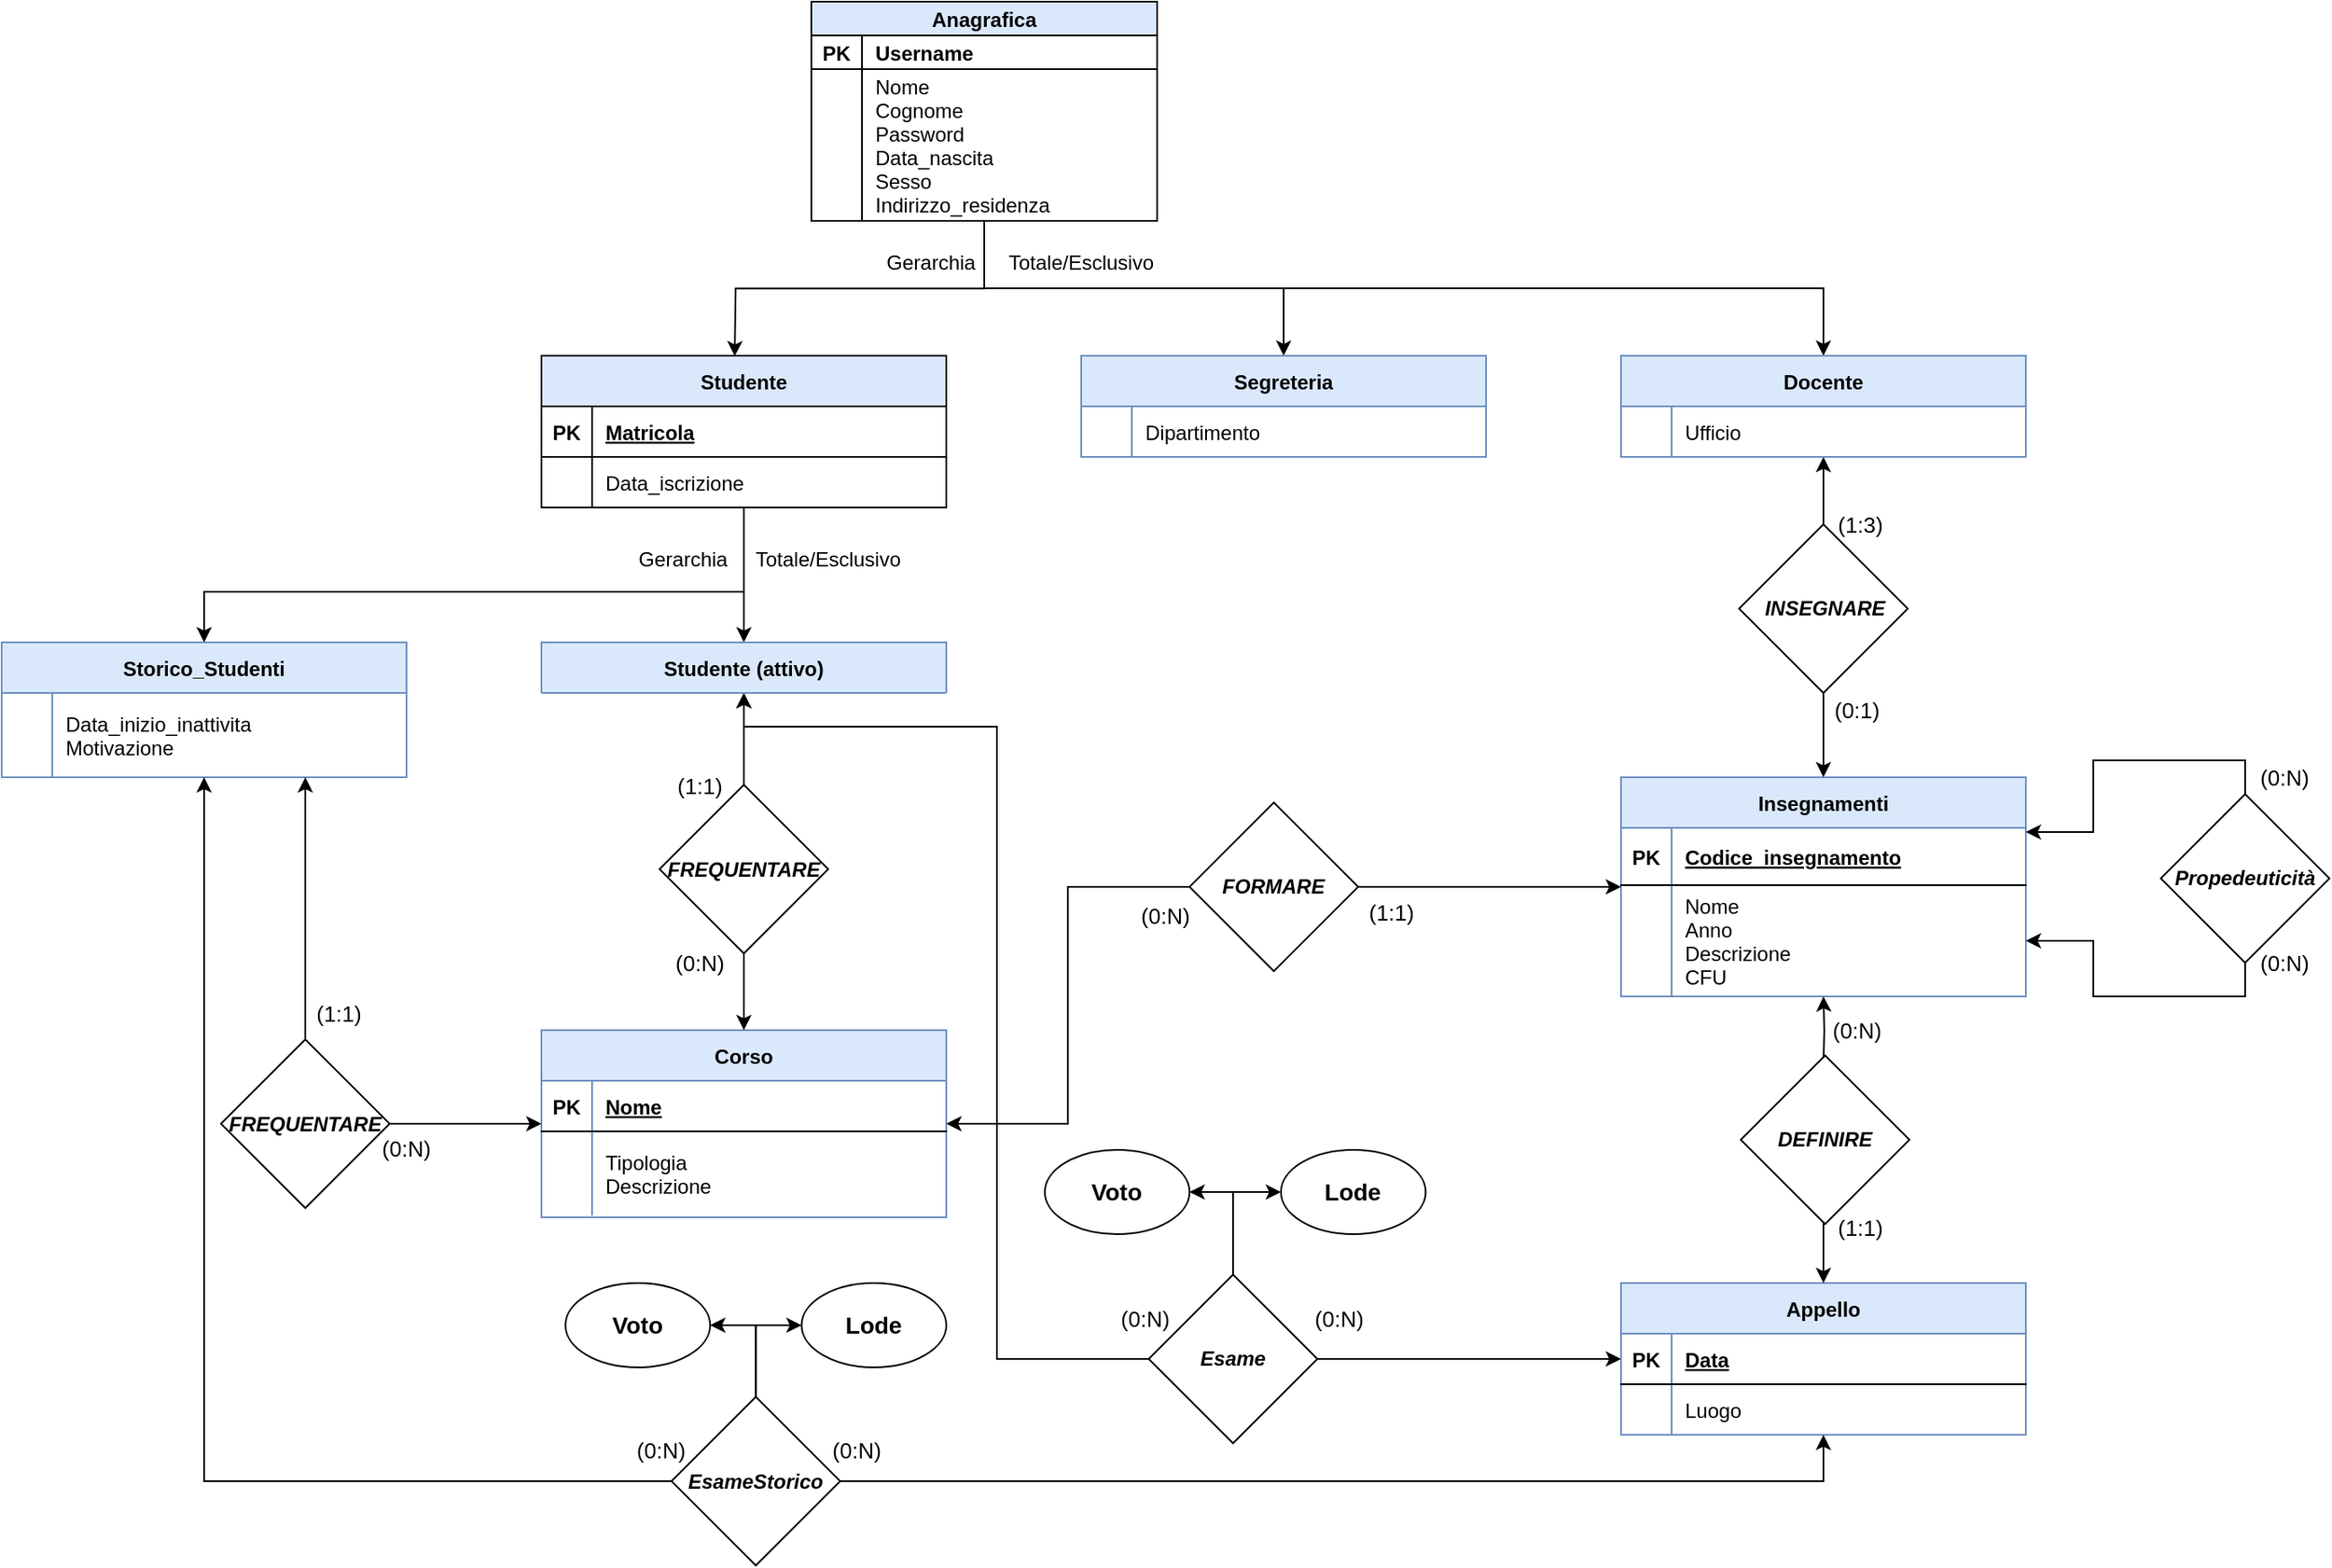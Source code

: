 <mxfile version="23.1.1" type="github">
  <diagram id="v-af8QbnCEkyZ7vj-yYL" name="Page-1">
    <mxGraphModel dx="1810" dy="699" grid="1" gridSize="10" guides="1" tooltips="1" connect="1" arrows="1" fold="1" page="1" pageScale="1" pageWidth="827" pageHeight="1169" math="0" shadow="0">
      <root>
        <mxCell id="0" />
        <mxCell id="1" parent="0" />
        <mxCell id="hsWewmF3c5p3YyJ7rLOX-20" style="edgeStyle=orthogonalEdgeStyle;rounded=0;orthogonalLoop=1;jettySize=auto;html=1;exitX=0.5;exitY=1;exitDx=0;exitDy=0;entryX=0.521;entryY=0.002;entryDx=0;entryDy=0;entryPerimeter=0;" parent="1" source="LjOwzy4WdWCfZwlX-Fml-27" edge="1">
          <mxGeometry relative="1" as="geometry">
            <mxPoint x="464.561" y="280.26" as="targetPoint" />
          </mxGeometry>
        </mxCell>
        <mxCell id="hsWewmF3c5p3YyJ7rLOX-21" style="edgeStyle=orthogonalEdgeStyle;rounded=0;orthogonalLoop=1;jettySize=auto;html=1;exitX=0.5;exitY=1;exitDx=0;exitDy=0;entryX=0.5;entryY=0;entryDx=0;entryDy=0;" parent="1" source="LjOwzy4WdWCfZwlX-Fml-27" target="LjOwzy4WdWCfZwlX-Fml-13" edge="1">
          <mxGeometry relative="1" as="geometry" />
        </mxCell>
        <mxCell id="hsWewmF3c5p3YyJ7rLOX-23" style="edgeStyle=orthogonalEdgeStyle;rounded=0;orthogonalLoop=1;jettySize=auto;html=1;exitX=0.5;exitY=1;exitDx=0;exitDy=0;entryX=0.5;entryY=0;entryDx=0;entryDy=0;" parent="1" source="LjOwzy4WdWCfZwlX-Fml-27" target="LjOwzy4WdWCfZwlX-Fml-3" edge="1">
          <mxGeometry relative="1" as="geometry" />
        </mxCell>
        <mxCell id="LjOwzy4WdWCfZwlX-Fml-27" value="Anagrafica" style="shape=table;startSize=20;container=1;collapsible=1;childLayout=tableLayout;fixedRows=1;rowLines=0;fontStyle=1;align=center;resizeLast=1;fillColor=#dae8fc;strokeColor=#000000;" parent="1" vertex="1">
          <mxGeometry x="510" y="70" width="205" height="130" as="geometry">
            <mxRectangle x="280" y="30" width="100" height="30" as="alternateBounds" />
          </mxGeometry>
        </mxCell>
        <mxCell id="LjOwzy4WdWCfZwlX-Fml-28" value="" style="shape=partialRectangle;collapsible=0;dropTarget=0;pointerEvents=0;fillColor=none;points=[[0,0.5],[1,0.5]];portConstraint=eastwest;top=0;left=0;right=0;bottom=1;" parent="LjOwzy4WdWCfZwlX-Fml-27" vertex="1">
          <mxGeometry y="20" width="205" height="20" as="geometry" />
        </mxCell>
        <mxCell id="LjOwzy4WdWCfZwlX-Fml-29" value="PK" style="shape=partialRectangle;overflow=hidden;connectable=0;fillColor=none;top=0;left=0;bottom=0;right=0;fontStyle=1;" parent="LjOwzy4WdWCfZwlX-Fml-28" vertex="1">
          <mxGeometry width="30" height="20" as="geometry">
            <mxRectangle width="30" height="20" as="alternateBounds" />
          </mxGeometry>
        </mxCell>
        <mxCell id="LjOwzy4WdWCfZwlX-Fml-30" value="Username" style="shape=partialRectangle;overflow=hidden;connectable=0;fillColor=none;top=0;left=0;bottom=0;right=0;align=left;spacingLeft=6;fontStyle=1;" parent="LjOwzy4WdWCfZwlX-Fml-28" vertex="1">
          <mxGeometry x="30" width="175" height="20" as="geometry">
            <mxRectangle width="175" height="20" as="alternateBounds" />
          </mxGeometry>
        </mxCell>
        <mxCell id="LjOwzy4WdWCfZwlX-Fml-31" value="" style="shape=partialRectangle;collapsible=0;dropTarget=0;pointerEvents=0;fillColor=none;points=[[0,0.5],[1,0.5]];portConstraint=eastwest;top=0;left=0;right=0;bottom=0;" parent="LjOwzy4WdWCfZwlX-Fml-27" vertex="1">
          <mxGeometry y="40" width="205" height="90" as="geometry" />
        </mxCell>
        <mxCell id="LjOwzy4WdWCfZwlX-Fml-32" value="" style="shape=partialRectangle;overflow=hidden;connectable=0;fillColor=none;top=0;left=0;bottom=0;right=0;" parent="LjOwzy4WdWCfZwlX-Fml-31" vertex="1">
          <mxGeometry width="30" height="90" as="geometry">
            <mxRectangle width="30" height="90" as="alternateBounds" />
          </mxGeometry>
        </mxCell>
        <mxCell id="LjOwzy4WdWCfZwlX-Fml-33" value="Nome&#xa;Cognome&#xa;Password&#xa;Data_nascita&#xa;Sesso&#xa;Indirizzo_residenza" style="shape=partialRectangle;overflow=hidden;connectable=0;fillColor=none;top=0;left=0;bottom=0;right=0;align=left;spacingLeft=6;" parent="LjOwzy4WdWCfZwlX-Fml-31" vertex="1">
          <mxGeometry x="30" width="175" height="90" as="geometry">
            <mxRectangle width="175" height="90" as="alternateBounds" />
          </mxGeometry>
        </mxCell>
        <mxCell id="LjOwzy4WdWCfZwlX-Fml-44" value="Corso" style="shape=table;startSize=30;container=1;collapsible=1;childLayout=tableLayout;fixedRows=1;rowLines=0;fontStyle=1;align=center;resizeLast=1;fillColor=#dae8fc;strokeColor=#6c8ebf;" parent="1" vertex="1">
          <mxGeometry x="350" y="680" width="240" height="111" as="geometry">
            <mxRectangle x="410" y="661.5" width="100" height="30" as="alternateBounds" />
          </mxGeometry>
        </mxCell>
        <mxCell id="LjOwzy4WdWCfZwlX-Fml-45" value="" style="shape=partialRectangle;collapsible=0;dropTarget=0;pointerEvents=0;fillColor=none;points=[[0,0.5],[1,0.5]];portConstraint=eastwest;top=0;left=0;right=0;bottom=1;" parent="LjOwzy4WdWCfZwlX-Fml-44" vertex="1">
          <mxGeometry y="30" width="240" height="30" as="geometry" />
        </mxCell>
        <mxCell id="LjOwzy4WdWCfZwlX-Fml-46" value="PK" style="shape=partialRectangle;overflow=hidden;connectable=0;fillColor=none;top=0;left=0;bottom=0;right=0;fontStyle=1;" parent="LjOwzy4WdWCfZwlX-Fml-45" vertex="1">
          <mxGeometry width="30" height="30" as="geometry">
            <mxRectangle width="30" height="30" as="alternateBounds" />
          </mxGeometry>
        </mxCell>
        <mxCell id="LjOwzy4WdWCfZwlX-Fml-47" value="Nome" style="shape=partialRectangle;overflow=hidden;connectable=0;fillColor=none;top=0;left=0;bottom=0;right=0;align=left;spacingLeft=6;fontStyle=5;" parent="LjOwzy4WdWCfZwlX-Fml-45" vertex="1">
          <mxGeometry x="30" width="210" height="30" as="geometry">
            <mxRectangle width="210" height="30" as="alternateBounds" />
          </mxGeometry>
        </mxCell>
        <mxCell id="LjOwzy4WdWCfZwlX-Fml-48" value="" style="shape=partialRectangle;collapsible=0;dropTarget=0;pointerEvents=0;fillColor=none;points=[[0,0.5],[1,0.5]];portConstraint=eastwest;top=0;left=0;right=0;bottom=0;" parent="LjOwzy4WdWCfZwlX-Fml-44" vertex="1">
          <mxGeometry y="60" width="240" height="50" as="geometry" />
        </mxCell>
        <mxCell id="LjOwzy4WdWCfZwlX-Fml-49" value="" style="shape=partialRectangle;overflow=hidden;connectable=0;fillColor=none;top=0;left=0;bottom=0;right=0;" parent="LjOwzy4WdWCfZwlX-Fml-48" vertex="1">
          <mxGeometry width="30" height="50" as="geometry">
            <mxRectangle width="30" height="50" as="alternateBounds" />
          </mxGeometry>
        </mxCell>
        <mxCell id="LjOwzy4WdWCfZwlX-Fml-50" value="Tipologia&#xa;Descrizione" style="shape=partialRectangle;overflow=hidden;connectable=0;fillColor=none;top=0;left=0;bottom=0;right=0;align=left;spacingLeft=6;" parent="LjOwzy4WdWCfZwlX-Fml-48" vertex="1">
          <mxGeometry x="30" width="210" height="50" as="geometry">
            <mxRectangle width="210" height="50" as="alternateBounds" />
          </mxGeometry>
        </mxCell>
        <mxCell id="LjOwzy4WdWCfZwlX-Fml-54" value="Insegnamenti" style="shape=table;startSize=30;container=1;collapsible=1;childLayout=tableLayout;fixedRows=1;rowLines=0;fontStyle=1;align=center;resizeLast=1;fillColor=#dae8fc;strokeColor=#6c8ebf;" parent="1" vertex="1">
          <mxGeometry x="990" y="530" width="240" height="130" as="geometry">
            <mxRectangle x="780.57" y="661.5" width="120" height="30" as="alternateBounds" />
          </mxGeometry>
        </mxCell>
        <mxCell id="LjOwzy4WdWCfZwlX-Fml-55" value="" style="shape=partialRectangle;collapsible=0;dropTarget=0;pointerEvents=0;fillColor=none;points=[[0,0.5],[1,0.5]];portConstraint=eastwest;top=0;left=0;right=0;bottom=1;" parent="LjOwzy4WdWCfZwlX-Fml-54" vertex="1">
          <mxGeometry y="30" width="240" height="34" as="geometry" />
        </mxCell>
        <mxCell id="LjOwzy4WdWCfZwlX-Fml-56" value="PK" style="shape=partialRectangle;overflow=hidden;connectable=0;fillColor=none;top=0;left=0;bottom=0;right=0;fontStyle=1;" parent="LjOwzy4WdWCfZwlX-Fml-55" vertex="1">
          <mxGeometry width="30" height="34" as="geometry">
            <mxRectangle width="30" height="34" as="alternateBounds" />
          </mxGeometry>
        </mxCell>
        <mxCell id="LjOwzy4WdWCfZwlX-Fml-57" value="Codice_insegnamento" style="shape=partialRectangle;overflow=hidden;connectable=0;fillColor=none;top=0;left=0;bottom=0;right=0;align=left;spacingLeft=6;fontStyle=5;" parent="LjOwzy4WdWCfZwlX-Fml-55" vertex="1">
          <mxGeometry x="30" width="210" height="34" as="geometry">
            <mxRectangle width="210" height="34" as="alternateBounds" />
          </mxGeometry>
        </mxCell>
        <mxCell id="LjOwzy4WdWCfZwlX-Fml-58" value="" style="shape=partialRectangle;collapsible=0;dropTarget=0;pointerEvents=0;fillColor=none;points=[[0,0.5],[1,0.5]];portConstraint=eastwest;top=0;left=0;right=0;bottom=0;" parent="LjOwzy4WdWCfZwlX-Fml-54" vertex="1">
          <mxGeometry y="64" width="240" height="66" as="geometry" />
        </mxCell>
        <mxCell id="LjOwzy4WdWCfZwlX-Fml-59" value="" style="shape=partialRectangle;overflow=hidden;connectable=0;fillColor=none;top=0;left=0;bottom=0;right=0;" parent="LjOwzy4WdWCfZwlX-Fml-58" vertex="1">
          <mxGeometry width="30" height="66" as="geometry">
            <mxRectangle width="30" height="66" as="alternateBounds" />
          </mxGeometry>
        </mxCell>
        <mxCell id="LjOwzy4WdWCfZwlX-Fml-60" value="Nome&#xa;Anno&#xa;Descrizione&#xa;CFU" style="shape=partialRectangle;overflow=hidden;connectable=0;fillColor=none;top=0;left=0;bottom=0;right=0;align=left;spacingLeft=6;" parent="LjOwzy4WdWCfZwlX-Fml-58" vertex="1">
          <mxGeometry x="30" width="210" height="66" as="geometry">
            <mxRectangle width="210" height="66" as="alternateBounds" />
          </mxGeometry>
        </mxCell>
        <mxCell id="jwbahjgd3fWMwHtl_l1T-20" style="edgeStyle=orthogonalEdgeStyle;rounded=0;orthogonalLoop=1;jettySize=auto;html=1;exitX=0;exitY=0.5;exitDx=0;exitDy=0;entryX=1;entryY=0.5;entryDx=0;entryDy=0;" parent="1" source="LjOwzy4WdWCfZwlX-Fml-66" target="LjOwzy4WdWCfZwlX-Fml-44" edge="1">
          <mxGeometry relative="1" as="geometry" />
        </mxCell>
        <mxCell id="jwbahjgd3fWMwHtl_l1T-21" style="edgeStyle=orthogonalEdgeStyle;rounded=0;orthogonalLoop=1;jettySize=auto;html=1;exitX=1;exitY=0.5;exitDx=0;exitDy=0;entryX=0;entryY=0.5;entryDx=0;entryDy=0;" parent="1" source="LjOwzy4WdWCfZwlX-Fml-66" target="LjOwzy4WdWCfZwlX-Fml-54" edge="1">
          <mxGeometry relative="1" as="geometry" />
        </mxCell>
        <mxCell id="LjOwzy4WdWCfZwlX-Fml-66" value="FORMARE" style="rhombus;whiteSpace=wrap;html=1;fontStyle=3" parent="1" vertex="1">
          <mxGeometry x="734.21" y="545" width="100" height="100" as="geometry" />
        </mxCell>
        <mxCell id="7aZgmYXz26PjtYViczbK-13" style="edgeStyle=orthogonalEdgeStyle;rounded=0;orthogonalLoop=1;jettySize=auto;html=1;exitX=0.5;exitY=0;exitDx=0;exitDy=0;entryX=1;entryY=0.25;entryDx=0;entryDy=0;" parent="1" source="LjOwzy4WdWCfZwlX-Fml-69" target="LjOwzy4WdWCfZwlX-Fml-54" edge="1">
          <mxGeometry relative="1" as="geometry" />
        </mxCell>
        <mxCell id="hsWewmF3c5p3YyJ7rLOX-41" style="edgeStyle=orthogonalEdgeStyle;rounded=0;orthogonalLoop=1;jettySize=auto;html=1;exitX=0.5;exitY=1;exitDx=0;exitDy=0;entryX=1;entryY=0.5;entryDx=0;entryDy=0;" parent="1" source="LjOwzy4WdWCfZwlX-Fml-69" target="LjOwzy4WdWCfZwlX-Fml-58" edge="1">
          <mxGeometry relative="1" as="geometry" />
        </mxCell>
        <mxCell id="LjOwzy4WdWCfZwlX-Fml-69" value="Propedeuticità" style="rhombus;whiteSpace=wrap;html=1;fontStyle=3" parent="1" vertex="1">
          <mxGeometry x="1310" y="540" width="100" height="100" as="geometry" />
        </mxCell>
        <mxCell id="jwbahjgd3fWMwHtl_l1T-2" style="edgeStyle=orthogonalEdgeStyle;rounded=0;orthogonalLoop=1;jettySize=auto;html=1;exitX=0.5;exitY=0;exitDx=0;exitDy=0;entryX=0.5;entryY=1;entryDx=0;entryDy=0;" parent="1" source="LjOwzy4WdWCfZwlX-Fml-72" target="LjOwzy4WdWCfZwlX-Fml-3" edge="1">
          <mxGeometry relative="1" as="geometry" />
        </mxCell>
        <mxCell id="jwbahjgd3fWMwHtl_l1T-3" style="edgeStyle=orthogonalEdgeStyle;rounded=0;orthogonalLoop=1;jettySize=auto;html=1;exitX=0.5;exitY=1;exitDx=0;exitDy=0;entryX=0.5;entryY=0;entryDx=0;entryDy=0;" parent="1" source="LjOwzy4WdWCfZwlX-Fml-72" target="LjOwzy4WdWCfZwlX-Fml-54" edge="1">
          <mxGeometry relative="1" as="geometry" />
        </mxCell>
        <mxCell id="LjOwzy4WdWCfZwlX-Fml-72" value="" style="rhombus;whiteSpace=wrap;html=1;" parent="1" vertex="1">
          <mxGeometry x="1060" y="380" width="100" height="100" as="geometry" />
        </mxCell>
        <mxCell id="hsWewmF3c5p3YyJ7rLOX-39" style="edgeStyle=orthogonalEdgeStyle;rounded=0;orthogonalLoop=1;jettySize=auto;html=1;exitX=0.5;exitY=1;exitDx=0;exitDy=0;entryX=0.5;entryY=0;entryDx=0;entryDy=0;" parent="1" source="LjOwzy4WdWCfZwlX-Fml-75" target="LjOwzy4WdWCfZwlX-Fml-44" edge="1">
          <mxGeometry relative="1" as="geometry" />
        </mxCell>
        <mxCell id="h35om68KSbjejvsZlGEo-15" style="edgeStyle=orthogonalEdgeStyle;rounded=0;orthogonalLoop=1;jettySize=auto;html=1;exitX=0.5;exitY=0;exitDx=0;exitDy=0;entryX=0.5;entryY=1;entryDx=0;entryDy=0;entryPerimeter=0;" edge="1" parent="1" source="LjOwzy4WdWCfZwlX-Fml-75" target="h35om68KSbjejvsZlGEo-1">
          <mxGeometry relative="1" as="geometry">
            <mxPoint x="470.0" y="490" as="targetPoint" />
          </mxGeometry>
        </mxCell>
        <mxCell id="LjOwzy4WdWCfZwlX-Fml-75" value="FREQUENTARE" style="rhombus;whiteSpace=wrap;html=1;fontStyle=3" parent="1" vertex="1">
          <mxGeometry x="420" y="534.5" width="100" height="100" as="geometry" />
        </mxCell>
        <mxCell id="LjOwzy4WdWCfZwlX-Fml-76" value="Appello" style="shape=table;startSize=30;container=1;collapsible=1;childLayout=tableLayout;fixedRows=1;rowLines=0;fontStyle=1;align=center;resizeLast=1;fillColor=#dae8fc;strokeColor=#6c8ebf;" parent="1" vertex="1">
          <mxGeometry x="990" y="830" width="240" height="90" as="geometry">
            <mxRectangle x="780.57" y="818" width="120" height="30" as="alternateBounds" />
          </mxGeometry>
        </mxCell>
        <mxCell id="LjOwzy4WdWCfZwlX-Fml-77" value="" style="shape=partialRectangle;collapsible=0;dropTarget=0;pointerEvents=0;fillColor=none;points=[[0,0.5],[1,0.5]];portConstraint=eastwest;top=0;left=0;right=0;bottom=1;" parent="LjOwzy4WdWCfZwlX-Fml-76" vertex="1">
          <mxGeometry y="30" width="240" height="30" as="geometry" />
        </mxCell>
        <mxCell id="LjOwzy4WdWCfZwlX-Fml-78" value="PK" style="shape=partialRectangle;overflow=hidden;connectable=0;fillColor=none;top=0;left=0;bottom=0;right=0;fontStyle=1;" parent="LjOwzy4WdWCfZwlX-Fml-77" vertex="1">
          <mxGeometry width="30" height="30" as="geometry">
            <mxRectangle width="30" height="30" as="alternateBounds" />
          </mxGeometry>
        </mxCell>
        <mxCell id="LjOwzy4WdWCfZwlX-Fml-79" value="Data" style="shape=partialRectangle;overflow=hidden;connectable=0;fillColor=none;top=0;left=0;bottom=0;right=0;align=left;spacingLeft=6;fontStyle=5;" parent="LjOwzy4WdWCfZwlX-Fml-77" vertex="1">
          <mxGeometry x="30" width="210" height="30" as="geometry">
            <mxRectangle width="210" height="30" as="alternateBounds" />
          </mxGeometry>
        </mxCell>
        <mxCell id="LjOwzy4WdWCfZwlX-Fml-80" value="" style="shape=partialRectangle;collapsible=0;dropTarget=0;pointerEvents=0;fillColor=none;points=[[0,0.5],[1,0.5]];portConstraint=eastwest;top=0;left=0;right=0;bottom=0;" parent="LjOwzy4WdWCfZwlX-Fml-76" vertex="1">
          <mxGeometry y="60" width="240" height="30" as="geometry" />
        </mxCell>
        <mxCell id="LjOwzy4WdWCfZwlX-Fml-81" value="" style="shape=partialRectangle;overflow=hidden;connectable=0;fillColor=none;top=0;left=0;bottom=0;right=0;" parent="LjOwzy4WdWCfZwlX-Fml-80" vertex="1">
          <mxGeometry width="30" height="30" as="geometry">
            <mxRectangle width="30" height="30" as="alternateBounds" />
          </mxGeometry>
        </mxCell>
        <mxCell id="LjOwzy4WdWCfZwlX-Fml-82" value="Luogo" style="shape=partialRectangle;overflow=hidden;connectable=0;fillColor=none;top=0;left=0;bottom=0;right=0;align=left;spacingLeft=6;" parent="LjOwzy4WdWCfZwlX-Fml-80" vertex="1">
          <mxGeometry x="30" width="210" height="30" as="geometry">
            <mxRectangle width="210" height="30" as="alternateBounds" />
          </mxGeometry>
        </mxCell>
        <mxCell id="LjOwzy4WdWCfZwlX-Fml-86" style="edgeStyle=orthogonalEdgeStyle;rounded=0;orthogonalLoop=1;jettySize=auto;html=1;exitX=0.5;exitY=1;exitDx=0;exitDy=0;entryX=0.5;entryY=0;entryDx=0;entryDy=0;" parent="1" source="LjOwzy4WdWCfZwlX-Fml-88" target="LjOwzy4WdWCfZwlX-Fml-76" edge="1">
          <mxGeometry relative="1" as="geometry" />
        </mxCell>
        <mxCell id="jwbahjgd3fWMwHtl_l1T-22" style="edgeStyle=orthogonalEdgeStyle;rounded=0;orthogonalLoop=1;jettySize=auto;html=1;exitX=0.5;exitY=0;exitDx=0;exitDy=0;entryX=0.5;entryY=1;entryDx=0;entryDy=0;" parent="1" target="LjOwzy4WdWCfZwlX-Fml-54" edge="1">
          <mxGeometry relative="1" as="geometry">
            <mxPoint x="840.57" y="672" as="targetPoint" />
            <mxPoint x="1110" y="700" as="sourcePoint" />
          </mxGeometry>
        </mxCell>
        <mxCell id="LjOwzy4WdWCfZwlX-Fml-88" value="DEFINIRE" style="rhombus;whiteSpace=wrap;html=1;fontStyle=3" parent="1" vertex="1">
          <mxGeometry x="1061" y="695" width="100" height="100" as="geometry" />
        </mxCell>
        <mxCell id="h35om68KSbjejvsZlGEo-19" style="edgeStyle=orthogonalEdgeStyle;rounded=0;orthogonalLoop=1;jettySize=auto;html=1;exitX=0.5;exitY=0;exitDx=0;exitDy=0;entryX=1;entryY=0.5;entryDx=0;entryDy=0;" edge="1" parent="1" source="LjOwzy4WdWCfZwlX-Fml-101" target="hsWewmF3c5p3YyJ7rLOX-50">
          <mxGeometry relative="1" as="geometry" />
        </mxCell>
        <mxCell id="h35om68KSbjejvsZlGEo-21" style="edgeStyle=orthogonalEdgeStyle;rounded=0;orthogonalLoop=1;jettySize=auto;html=1;exitX=0.5;exitY=0;exitDx=0;exitDy=0;entryX=0;entryY=0.5;entryDx=0;entryDy=0;" edge="1" parent="1" source="LjOwzy4WdWCfZwlX-Fml-101" target="h35om68KSbjejvsZlGEo-20">
          <mxGeometry relative="1" as="geometry" />
        </mxCell>
        <mxCell id="h35om68KSbjejvsZlGEo-31" style="edgeStyle=orthogonalEdgeStyle;rounded=0;orthogonalLoop=1;jettySize=auto;html=1;exitX=1;exitY=0.5;exitDx=0;exitDy=0;" edge="1" parent="1" source="LjOwzy4WdWCfZwlX-Fml-101" target="LjOwzy4WdWCfZwlX-Fml-76">
          <mxGeometry relative="1" as="geometry" />
        </mxCell>
        <mxCell id="h35om68KSbjejvsZlGEo-32" style="edgeStyle=orthogonalEdgeStyle;rounded=0;orthogonalLoop=1;jettySize=auto;html=1;exitX=0;exitY=0.5;exitDx=0;exitDy=0;entryX=0.5;entryY=1;entryDx=0;entryDy=0;" edge="1" parent="1" source="LjOwzy4WdWCfZwlX-Fml-101" target="h35om68KSbjejvsZlGEo-1">
          <mxGeometry relative="1" as="geometry">
            <mxPoint x="470" y="520" as="targetPoint" />
            <Array as="points">
              <mxPoint x="620" y="875" />
              <mxPoint x="620" y="500" />
              <mxPoint x="470" y="500" />
            </Array>
          </mxGeometry>
        </mxCell>
        <mxCell id="LjOwzy4WdWCfZwlX-Fml-101" value="Esame" style="rhombus;whiteSpace=wrap;html=1;fontStyle=3" parent="1" vertex="1">
          <mxGeometry x="710.0" y="825" width="100" height="100" as="geometry" />
        </mxCell>
        <mxCell id="LjOwzy4WdWCfZwlX-Fml-122" value="Storico_Studenti" style="shape=table;startSize=30;container=1;collapsible=1;childLayout=tableLayout;fixedRows=1;rowLines=0;fontStyle=1;align=center;resizeLast=1;fillColor=#dae8fc;strokeColor=#6c8ebf;" parent="1" vertex="1">
          <mxGeometry x="30" y="450" width="240" height="80" as="geometry">
            <mxRectangle x="19" y="310" width="100" height="30" as="alternateBounds" />
          </mxGeometry>
        </mxCell>
        <mxCell id="LjOwzy4WdWCfZwlX-Fml-129" value="" style="shape=partialRectangle;collapsible=0;dropTarget=0;pointerEvents=0;fillColor=none;points=[[0,0.5],[1,0.5]];portConstraint=eastwest;top=0;left=0;right=0;bottom=0;" parent="LjOwzy4WdWCfZwlX-Fml-122" vertex="1">
          <mxGeometry y="30" width="240" height="50" as="geometry" />
        </mxCell>
        <mxCell id="LjOwzy4WdWCfZwlX-Fml-130" value="" style="shape=partialRectangle;overflow=hidden;connectable=0;fillColor=none;top=0;left=0;bottom=0;right=0;" parent="LjOwzy4WdWCfZwlX-Fml-129" vertex="1">
          <mxGeometry width="30" height="50" as="geometry">
            <mxRectangle width="30" height="50" as="alternateBounds" />
          </mxGeometry>
        </mxCell>
        <mxCell id="LjOwzy4WdWCfZwlX-Fml-131" value="Data_inizio_inattivita&#xa;Motivazione" style="shape=partialRectangle;overflow=hidden;connectable=0;fillColor=none;top=0;left=0;bottom=0;right=0;align=left;spacingLeft=6;" parent="LjOwzy4WdWCfZwlX-Fml-129" vertex="1">
          <mxGeometry x="30" width="210" height="50" as="geometry">
            <mxRectangle width="210" height="50" as="alternateBounds" />
          </mxGeometry>
        </mxCell>
        <mxCell id="hsWewmF3c5p3YyJ7rLOX-1" style="edgeStyle=orthogonalEdgeStyle;rounded=0;orthogonalLoop=1;jettySize=auto;html=1;exitX=0;exitY=0.5;exitDx=0;exitDy=0;entryX=0.5;entryY=1;entryDx=0;entryDy=0;" parent="1" source="LjOwzy4WdWCfZwlX-Fml-137" target="LjOwzy4WdWCfZwlX-Fml-122" edge="1">
          <mxGeometry relative="1" as="geometry" />
        </mxCell>
        <mxCell id="hsWewmF3c5p3YyJ7rLOX-2" style="edgeStyle=orthogonalEdgeStyle;rounded=0;orthogonalLoop=1;jettySize=auto;html=1;exitX=1;exitY=0.5;exitDx=0;exitDy=0;entryX=0.5;entryY=1;entryDx=0;entryDy=0;" parent="1" source="LjOwzy4WdWCfZwlX-Fml-137" target="LjOwzy4WdWCfZwlX-Fml-76" edge="1">
          <mxGeometry relative="1" as="geometry" />
        </mxCell>
        <mxCell id="h35om68KSbjejvsZlGEo-26" style="edgeStyle=orthogonalEdgeStyle;rounded=0;orthogonalLoop=1;jettySize=auto;html=1;exitX=0.5;exitY=0;exitDx=0;exitDy=0;entryX=1;entryY=0.5;entryDx=0;entryDy=0;" edge="1" parent="1" source="LjOwzy4WdWCfZwlX-Fml-137" target="h35om68KSbjejvsZlGEo-24">
          <mxGeometry relative="1" as="geometry" />
        </mxCell>
        <mxCell id="h35om68KSbjejvsZlGEo-27" style="edgeStyle=orthogonalEdgeStyle;rounded=0;orthogonalLoop=1;jettySize=auto;html=1;exitX=0.5;exitY=0;exitDx=0;exitDy=0;entryX=0;entryY=0.5;entryDx=0;entryDy=0;" edge="1" parent="1" source="LjOwzy4WdWCfZwlX-Fml-137" target="h35om68KSbjejvsZlGEo-25">
          <mxGeometry relative="1" as="geometry" />
        </mxCell>
        <mxCell id="LjOwzy4WdWCfZwlX-Fml-137" value="EsameStorico" style="rhombus;whiteSpace=wrap;html=1;fontStyle=3" parent="1" vertex="1">
          <mxGeometry x="427.11" y="897.5" width="100" height="100" as="geometry" />
        </mxCell>
        <mxCell id="LjOwzy4WdWCfZwlX-Fml-141" value="Gerarchia" style="text;html=1;align=center;verticalAlign=middle;whiteSpace=wrap;rounded=0;" parent="1" vertex="1">
          <mxGeometry x="550.57" y="210" width="60" height="30" as="geometry" />
        </mxCell>
        <mxCell id="LjOwzy4WdWCfZwlX-Fml-143" value="&lt;font style=&quot;font-size: 13px;&quot;&gt;(0:1)&lt;/font&gt;" style="text;html=1;align=center;verticalAlign=middle;whiteSpace=wrap;rounded=0;fontSize=13;" parent="1" vertex="1">
          <mxGeometry x="1110" y="480" width="40" height="20" as="geometry" />
        </mxCell>
        <mxCell id="LjOwzy4WdWCfZwlX-Fml-144" value="&lt;font style=&quot;font-size: 13px;&quot;&gt;(1:3)&lt;/font&gt;" style="text;html=1;align=center;verticalAlign=middle;whiteSpace=wrap;rounded=0;fontSize=13;" parent="1" vertex="1">
          <mxGeometry x="1112" y="370" width="40" height="20" as="geometry" />
        </mxCell>
        <mxCell id="LjOwzy4WdWCfZwlX-Fml-146" value="&lt;font style=&quot;font-size: 13px;&quot;&gt;(0:N)&lt;/font&gt;" style="text;html=1;align=center;verticalAlign=middle;whiteSpace=wrap;rounded=0;fontSize=13;" parent="1" vertex="1">
          <mxGeometry x="687.63" y="841" width="40" height="20" as="geometry" />
        </mxCell>
        <mxCell id="LjOwzy4WdWCfZwlX-Fml-147" value="&lt;font style=&quot;font-size: 13px;&quot;&gt;(1:1)&lt;/font&gt;" style="text;html=1;align=center;verticalAlign=middle;whiteSpace=wrap;rounded=0;fontSize=13;" parent="1" vertex="1">
          <mxGeometry x="834.21" y="600" width="40" height="20" as="geometry" />
        </mxCell>
        <mxCell id="LjOwzy4WdWCfZwlX-Fml-148" value="&lt;font style=&quot;font-size: 13px;&quot;&gt;(0:N)&lt;/font&gt;" style="text;html=1;align=center;verticalAlign=middle;whiteSpace=wrap;rounded=0;fontSize=13;" parent="1" vertex="1">
          <mxGeometry x="700" y="604.5" width="40" height="15" as="geometry" />
        </mxCell>
        <mxCell id="LjOwzy4WdWCfZwlX-Fml-149" value="&lt;font style=&quot;font-size: 13px;&quot;&gt;(1:1)&lt;/font&gt;" style="text;html=1;align=center;verticalAlign=middle;whiteSpace=wrap;rounded=0;fontSize=13;" parent="1" vertex="1">
          <mxGeometry x="424" y="525" width="40" height="20" as="geometry" />
        </mxCell>
        <mxCell id="LjOwzy4WdWCfZwlX-Fml-150" value="&lt;font style=&quot;font-size: 13px;&quot;&gt;(0:N)&lt;/font&gt;" style="text;html=1;align=center;verticalAlign=middle;whiteSpace=wrap;rounded=0;fontSize=13;" parent="1" vertex="1">
          <mxGeometry x="424" y="629.5" width="40" height="20" as="geometry" />
        </mxCell>
        <mxCell id="LjOwzy4WdWCfZwlX-Fml-166" value="&lt;font style=&quot;font-size: 13px;&quot;&gt;(0:N)&lt;/font&gt;" style="text;html=1;align=center;verticalAlign=middle;whiteSpace=wrap;rounded=0;fontSize=13;" parent="1" vertex="1">
          <mxGeometry x="1368" y="520" width="31" height="20" as="geometry" />
        </mxCell>
        <mxCell id="LjOwzy4WdWCfZwlX-Fml-167" value="&lt;font style=&quot;font-size: 13px;&quot;&gt;(1:1)&lt;/font&gt;" style="text;html=1;align=center;verticalAlign=middle;whiteSpace=wrap;rounded=0;fontSize=13;" parent="1" vertex="1">
          <mxGeometry x="1113" y="787" width="38" height="20" as="geometry" />
        </mxCell>
        <mxCell id="LjOwzy4WdWCfZwlX-Fml-168" value="&lt;font style=&quot;font-size: 13px;&quot;&gt;(0:N)&lt;/font&gt;" style="text;html=1;align=center;verticalAlign=middle;whiteSpace=wrap;rounded=0;fontSize=13;" parent="1" vertex="1">
          <mxGeometry x="803.2" y="841" width="40" height="20" as="geometry" />
        </mxCell>
        <mxCell id="LjOwzy4WdWCfZwlX-Fml-170" value="&lt;font style=&quot;font-size: 13px;&quot;&gt;(0:N)&lt;/font&gt;" style="text;html=1;align=center;verticalAlign=middle;whiteSpace=wrap;rounded=0;fontSize=13;" parent="1" vertex="1">
          <mxGeometry x="517.11" y="918.5" width="40" height="20" as="geometry" />
        </mxCell>
        <mxCell id="LjOwzy4WdWCfZwlX-Fml-172" value="&lt;font style=&quot;font-size: 13px;&quot;&gt;(0:N)&lt;/font&gt;" style="text;html=1;align=center;verticalAlign=middle;whiteSpace=wrap;rounded=0;fontSize=13;" parent="1" vertex="1">
          <mxGeometry x="1110" y="670" width="40" height="20" as="geometry" />
        </mxCell>
        <mxCell id="LjOwzy4WdWCfZwlX-Fml-174" value="&lt;font style=&quot;font-size: 13px;&quot;&gt;(0:N)&lt;/font&gt;" style="text;html=1;align=center;verticalAlign=middle;whiteSpace=wrap;rounded=0;fontSize=13;" parent="1" vertex="1">
          <mxGeometry x="401.11" y="918.5" width="40" height="20" as="geometry" />
        </mxCell>
        <mxCell id="LjOwzy4WdWCfZwlX-Fml-13" value="Segreteria" style="shape=table;startSize=30;container=1;collapsible=1;childLayout=tableLayout;fixedRows=1;rowLines=0;fontStyle=1;align=center;resizeLast=1;fillColor=#dae8fc;strokeColor=#6c8ebf;" parent="1" vertex="1">
          <mxGeometry x="670" y="280" width="240" height="60" as="geometry">
            <mxRectangle x="349" y="310" width="100" height="30" as="alternateBounds" />
          </mxGeometry>
        </mxCell>
        <mxCell id="LjOwzy4WdWCfZwlX-Fml-17" value="" style="shape=partialRectangle;collapsible=0;dropTarget=0;pointerEvents=0;fillColor=none;points=[[0,0.5],[1,0.5]];portConstraint=eastwest;top=0;left=0;right=0;bottom=0;" parent="LjOwzy4WdWCfZwlX-Fml-13" vertex="1">
          <mxGeometry y="30" width="240" height="30" as="geometry" />
        </mxCell>
        <mxCell id="LjOwzy4WdWCfZwlX-Fml-18" value="" style="shape=partialRectangle;overflow=hidden;connectable=0;fillColor=none;top=0;left=0;bottom=0;right=0;" parent="LjOwzy4WdWCfZwlX-Fml-17" vertex="1">
          <mxGeometry width="30" height="30" as="geometry">
            <mxRectangle width="30" height="30" as="alternateBounds" />
          </mxGeometry>
        </mxCell>
        <mxCell id="LjOwzy4WdWCfZwlX-Fml-19" value="Dipartimento" style="shape=partialRectangle;overflow=hidden;connectable=0;fillColor=none;top=0;left=0;bottom=0;right=0;align=left;spacingLeft=6;" parent="LjOwzy4WdWCfZwlX-Fml-17" vertex="1">
          <mxGeometry x="30" width="210" height="30" as="geometry">
            <mxRectangle width="210" height="30" as="alternateBounds" />
          </mxGeometry>
        </mxCell>
        <mxCell id="LjOwzy4WdWCfZwlX-Fml-3" value="Docente" style="shape=table;startSize=30;container=1;collapsible=1;childLayout=tableLayout;fixedRows=1;rowLines=0;fontStyle=1;align=center;resizeLast=1;swimlaneFillColor=none;fillColor=#dae8fc;strokeColor=#6c8ebf;" parent="1" vertex="1">
          <mxGeometry x="990" y="280" width="240" height="60" as="geometry">
            <mxRectangle x="554" y="310" width="90" height="30" as="alternateBounds" />
          </mxGeometry>
        </mxCell>
        <mxCell id="LjOwzy4WdWCfZwlX-Fml-7" value="" style="shape=partialRectangle;collapsible=0;dropTarget=0;pointerEvents=0;fillColor=none;points=[[0,0.5],[1,0.5]];portConstraint=eastwest;top=0;left=0;right=0;bottom=0;" parent="LjOwzy4WdWCfZwlX-Fml-3" vertex="1">
          <mxGeometry y="30" width="240" height="30" as="geometry" />
        </mxCell>
        <mxCell id="LjOwzy4WdWCfZwlX-Fml-8" value="" style="shape=partialRectangle;overflow=hidden;connectable=0;fillColor=none;top=0;left=0;bottom=0;right=0;" parent="LjOwzy4WdWCfZwlX-Fml-7" vertex="1">
          <mxGeometry width="30" height="30" as="geometry">
            <mxRectangle width="30" height="30" as="alternateBounds" />
          </mxGeometry>
        </mxCell>
        <mxCell id="LjOwzy4WdWCfZwlX-Fml-9" value="Ufficio" style="shape=partialRectangle;overflow=hidden;connectable=0;fillColor=none;top=0;left=0;bottom=0;right=0;align=left;spacingLeft=6;" parent="LjOwzy4WdWCfZwlX-Fml-7" vertex="1">
          <mxGeometry x="30" width="210" height="30" as="geometry">
            <mxRectangle width="210" height="30" as="alternateBounds" />
          </mxGeometry>
        </mxCell>
        <mxCell id="jwbahjgd3fWMwHtl_l1T-4" value="INSEGNARE" style="text;html=1;align=center;verticalAlign=middle;whiteSpace=wrap;rounded=0;fontStyle=3" parent="1" vertex="1">
          <mxGeometry x="1062" y="421.25" width="98" height="17.5" as="geometry" />
        </mxCell>
        <mxCell id="hsWewmF3c5p3YyJ7rLOX-3" value="Totale/Esclusivo" style="text;html=1;align=center;verticalAlign=middle;whiteSpace=wrap;rounded=0;" parent="1" vertex="1">
          <mxGeometry x="640.0" y="210" width="60" height="30" as="geometry" />
        </mxCell>
        <mxCell id="h35om68KSbjejvsZlGEo-10" style="edgeStyle=orthogonalEdgeStyle;rounded=0;orthogonalLoop=1;jettySize=auto;html=1;" edge="1" parent="1" source="hsWewmF3c5p3YyJ7rLOX-25" target="h35om68KSbjejvsZlGEo-1">
          <mxGeometry relative="1" as="geometry" />
        </mxCell>
        <mxCell id="h35om68KSbjejvsZlGEo-12" style="edgeStyle=orthogonalEdgeStyle;rounded=0;orthogonalLoop=1;jettySize=auto;html=1;" edge="1" parent="1" source="hsWewmF3c5p3YyJ7rLOX-25" target="LjOwzy4WdWCfZwlX-Fml-122">
          <mxGeometry relative="1" as="geometry">
            <Array as="points">
              <mxPoint x="470" y="420" />
              <mxPoint x="150" y="420" />
            </Array>
          </mxGeometry>
        </mxCell>
        <mxCell id="hsWewmF3c5p3YyJ7rLOX-25" value="Studente" style="shape=table;startSize=30;container=1;collapsible=1;childLayout=tableLayout;fixedRows=1;rowLines=0;fontStyle=1;align=center;resizeLast=1;fillColor=#dae8fc;strokeColor=#000000;" parent="1" vertex="1">
          <mxGeometry x="350" y="280" width="240" height="90" as="geometry">
            <mxRectangle x="350" y="280" width="100" height="30" as="alternateBounds" />
          </mxGeometry>
        </mxCell>
        <mxCell id="hsWewmF3c5p3YyJ7rLOX-26" value="" style="shape=partialRectangle;collapsible=0;dropTarget=0;pointerEvents=0;fillColor=none;points=[[0,0.5],[1,0.5]];portConstraint=eastwest;top=0;left=0;right=0;bottom=1;" parent="hsWewmF3c5p3YyJ7rLOX-25" vertex="1">
          <mxGeometry y="30" width="240" height="30" as="geometry" />
        </mxCell>
        <mxCell id="hsWewmF3c5p3YyJ7rLOX-27" value="PK" style="shape=partialRectangle;overflow=hidden;connectable=0;fillColor=none;top=0;left=0;bottom=0;right=0;fontStyle=1;" parent="hsWewmF3c5p3YyJ7rLOX-26" vertex="1">
          <mxGeometry width="30" height="30" as="geometry">
            <mxRectangle width="30" height="30" as="alternateBounds" />
          </mxGeometry>
        </mxCell>
        <mxCell id="hsWewmF3c5p3YyJ7rLOX-28" value="Matricola" style="shape=partialRectangle;overflow=hidden;connectable=0;fillColor=none;top=0;left=0;bottom=0;right=0;align=left;spacingLeft=6;fontStyle=5;" parent="hsWewmF3c5p3YyJ7rLOX-26" vertex="1">
          <mxGeometry x="30" width="210" height="30" as="geometry">
            <mxRectangle width="210" height="30" as="alternateBounds" />
          </mxGeometry>
        </mxCell>
        <mxCell id="hsWewmF3c5p3YyJ7rLOX-29" value="" style="shape=partialRectangle;collapsible=0;dropTarget=0;pointerEvents=0;fillColor=none;points=[[0,0.5],[1,0.5]];portConstraint=eastwest;top=0;left=0;right=0;bottom=0;" parent="hsWewmF3c5p3YyJ7rLOX-25" vertex="1">
          <mxGeometry y="60" width="240" height="30" as="geometry" />
        </mxCell>
        <mxCell id="hsWewmF3c5p3YyJ7rLOX-30" value="" style="shape=partialRectangle;overflow=hidden;connectable=0;fillColor=none;top=0;left=0;bottom=0;right=0;" parent="hsWewmF3c5p3YyJ7rLOX-29" vertex="1">
          <mxGeometry width="30" height="30" as="geometry">
            <mxRectangle width="30" height="30" as="alternateBounds" />
          </mxGeometry>
        </mxCell>
        <mxCell id="hsWewmF3c5p3YyJ7rLOX-31" value="Data_iscrizione" style="shape=partialRectangle;overflow=hidden;connectable=0;fillColor=none;top=0;left=0;bottom=0;right=0;align=left;spacingLeft=6;" parent="hsWewmF3c5p3YyJ7rLOX-29" vertex="1">
          <mxGeometry x="30" width="210" height="30" as="geometry">
            <mxRectangle width="210" height="30" as="alternateBounds" />
          </mxGeometry>
        </mxCell>
        <mxCell id="hsWewmF3c5p3YyJ7rLOX-42" value="&lt;font style=&quot;font-size: 13px;&quot;&gt;(0:N)&lt;/font&gt;" style="text;html=1;align=center;verticalAlign=middle;whiteSpace=wrap;rounded=0;fontSize=13;" parent="1" vertex="1">
          <mxGeometry x="1368" y="630" width="31" height="20" as="geometry" />
        </mxCell>
        <mxCell id="hsWewmF3c5p3YyJ7rLOX-50" value="Voto" style="ellipse;whiteSpace=wrap;html=1;fontSize=14;fontStyle=1" parent="1" vertex="1">
          <mxGeometry x="648.42" y="751" width="85.79" height="50" as="geometry" />
        </mxCell>
        <mxCell id="hsWewmF3c5p3YyJ7rLOX-58" style="edgeStyle=orthogonalEdgeStyle;rounded=0;orthogonalLoop=1;jettySize=auto;html=1;exitX=0.5;exitY=0;exitDx=0;exitDy=0;entryX=0.75;entryY=1;entryDx=0;entryDy=0;" parent="1" source="hsWewmF3c5p3YyJ7rLOX-55" target="LjOwzy4WdWCfZwlX-Fml-122" edge="1">
          <mxGeometry relative="1" as="geometry">
            <mxPoint x="208" y="440" as="targetPoint" />
          </mxGeometry>
        </mxCell>
        <mxCell id="h35om68KSbjejvsZlGEo-28" style="edgeStyle=orthogonalEdgeStyle;rounded=0;orthogonalLoop=1;jettySize=auto;html=1;exitX=1;exitY=0.5;exitDx=0;exitDy=0;" edge="1" parent="1" source="hsWewmF3c5p3YyJ7rLOX-55" target="LjOwzy4WdWCfZwlX-Fml-44">
          <mxGeometry relative="1" as="geometry" />
        </mxCell>
        <mxCell id="hsWewmF3c5p3YyJ7rLOX-55" value="FREQUENTARE" style="rhombus;whiteSpace=wrap;html=1;fontStyle=3" parent="1" vertex="1">
          <mxGeometry x="160" y="685.5" width="100" height="100" as="geometry" />
        </mxCell>
        <mxCell id="hsWewmF3c5p3YyJ7rLOX-60" value="&lt;font style=&quot;font-size: 13px;&quot;&gt;(1:1)&lt;/font&gt;" style="text;html=1;align=center;verticalAlign=middle;whiteSpace=wrap;rounded=0;fontSize=13;" parent="1" vertex="1">
          <mxGeometry x="210" y="660" width="40" height="20" as="geometry" />
        </mxCell>
        <mxCell id="hsWewmF3c5p3YyJ7rLOX-61" value="&lt;font style=&quot;font-size: 13px;&quot;&gt;(0:N)&lt;/font&gt;" style="text;html=1;align=center;verticalAlign=middle;whiteSpace=wrap;rounded=0;fontSize=13;" parent="1" vertex="1">
          <mxGeometry x="250" y="740" width="40" height="20" as="geometry" />
        </mxCell>
        <mxCell id="h35om68KSbjejvsZlGEo-1" value="Studente (attivo)" style="shape=table;startSize=30;container=1;collapsible=1;childLayout=tableLayout;fixedRows=1;rowLines=0;fontStyle=1;align=center;resizeLast=1;fillColor=#dae8fc;strokeColor=#6c8ebf;" vertex="1" collapsed="1" parent="1">
          <mxGeometry x="350" y="450" width="240" height="30" as="geometry">
            <mxRectangle x="350" y="450" width="240" height="50" as="alternateBounds" />
          </mxGeometry>
        </mxCell>
        <mxCell id="h35om68KSbjejvsZlGEo-2" value="" style="shape=partialRectangle;collapsible=0;dropTarget=0;pointerEvents=0;fillColor=none;points=[[0,0.5],[1,0.5]];portConstraint=eastwest;top=0;left=0;right=0;bottom=1;" vertex="1" parent="h35om68KSbjejvsZlGEo-1">
          <mxGeometry y="30" width="240" height="20" as="geometry" />
        </mxCell>
        <mxCell id="h35om68KSbjejvsZlGEo-3" value="" style="shape=partialRectangle;overflow=hidden;connectable=0;fillColor=none;top=0;left=0;bottom=0;right=0;fontStyle=1;" vertex="1" parent="h35om68KSbjejvsZlGEo-2">
          <mxGeometry width="30" height="20" as="geometry">
            <mxRectangle width="30" height="20" as="alternateBounds" />
          </mxGeometry>
        </mxCell>
        <mxCell id="h35om68KSbjejvsZlGEo-4" value="" style="shape=partialRectangle;overflow=hidden;connectable=0;fillColor=none;top=0;left=0;bottom=0;right=0;align=left;spacingLeft=6;fontStyle=5;" vertex="1" parent="h35om68KSbjejvsZlGEo-2">
          <mxGeometry x="30" width="210" height="20" as="geometry">
            <mxRectangle width="210" height="20" as="alternateBounds" />
          </mxGeometry>
        </mxCell>
        <mxCell id="h35om68KSbjejvsZlGEo-13" value="Gerarchia" style="text;html=1;align=center;verticalAlign=middle;whiteSpace=wrap;rounded=0;" vertex="1" parent="1">
          <mxGeometry x="404.0" y="386" width="60" height="30" as="geometry" />
        </mxCell>
        <mxCell id="h35om68KSbjejvsZlGEo-14" value="Totale/Esclusivo" style="text;html=1;align=center;verticalAlign=middle;whiteSpace=wrap;rounded=0;" vertex="1" parent="1">
          <mxGeometry x="490.0" y="386" width="60" height="30" as="geometry" />
        </mxCell>
        <mxCell id="h35om68KSbjejvsZlGEo-20" value="Lode" style="ellipse;whiteSpace=wrap;html=1;fontSize=14;fontStyle=1" vertex="1" parent="1">
          <mxGeometry x="788.42" y="751" width="85.79" height="50" as="geometry" />
        </mxCell>
        <mxCell id="h35om68KSbjejvsZlGEo-24" value="Voto" style="ellipse;whiteSpace=wrap;html=1;fontSize=14;fontStyle=1" vertex="1" parent="1">
          <mxGeometry x="364.21" y="830" width="85.79" height="50" as="geometry" />
        </mxCell>
        <mxCell id="h35om68KSbjejvsZlGEo-25" value="Lode" style="ellipse;whiteSpace=wrap;html=1;fontSize=14;fontStyle=1" vertex="1" parent="1">
          <mxGeometry x="504.21" y="830" width="85.79" height="50" as="geometry" />
        </mxCell>
      </root>
    </mxGraphModel>
  </diagram>
</mxfile>
